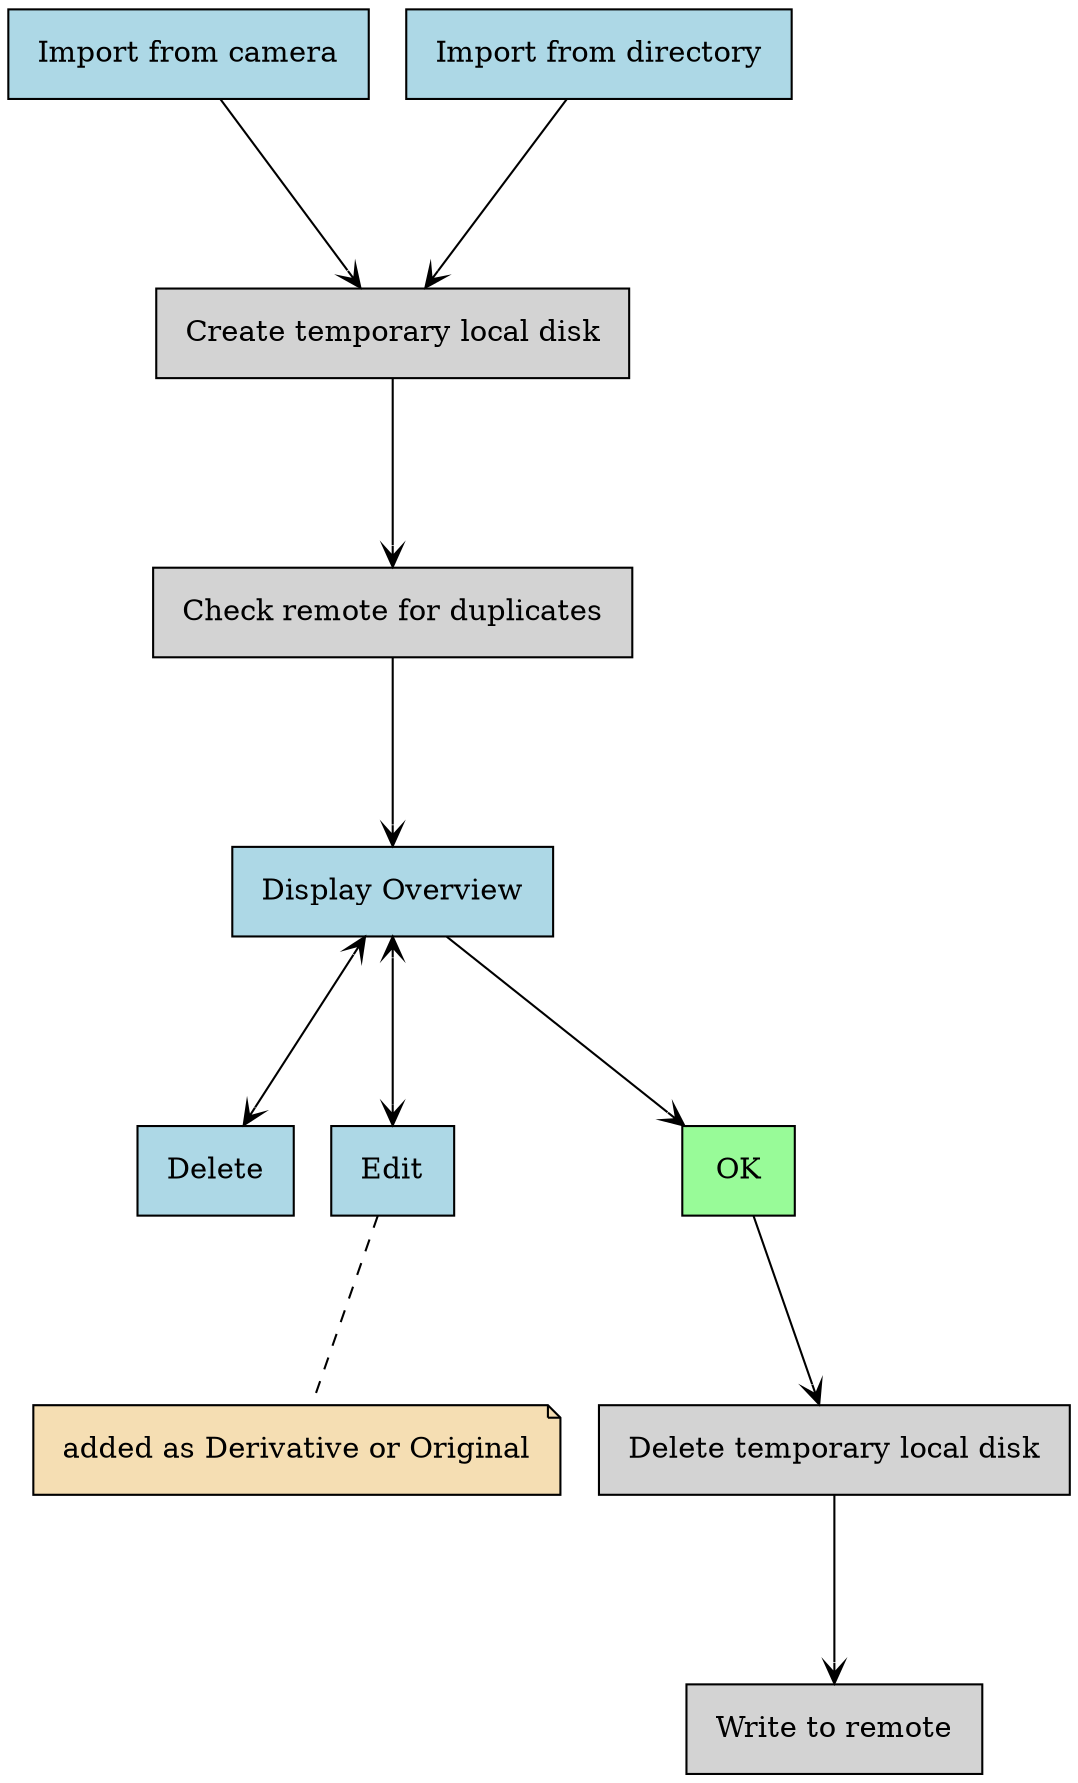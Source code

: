 digraph structs {
ranksep = "1.25";
rankdir = "LR";
peripheries = "0";
fontname = "Verdana";
fontsize = "10";
bgcolor = "transparent";
rankdir = "TD";
"Import from camera" [shape = "record", margin = ".2", style = "filled", fillcolor = "lightblue", label = "Import from camera"];
"Create temporary local disk" [shape = "record", margin = ".2", style = "filled", fillcolor = "lightgrey", label = "Create temporary local disk"];
"Check remote for duplicates" [shape = "record", margin = ".2", style = "filled", fillcolor = "lightgrey", label = "Check remote for duplicates"];
"Display Overview" [shape = "record", margin = ".2", style = "filled", fillcolor = "lightblue", label = "Display Overview"];
  "Import from camera" -> "Create temporary local disk" [dir = "both", arrowtail = "none", arrowhead = "vee", arrowsize = "1.0", minlen = "1.0", labelangle = "20", labeldistance = "2", labelfloat = "true"];
  "Create temporary local disk" -> "Check remote for duplicates" [dir = "both", arrowtail = "none", arrowhead = "vee", arrowsize = "1.0", minlen = "1.0", labelangle = "20", labeldistance = "2", labelfloat = "true"];
  "Check remote for duplicates" -> "Display Overview" [dir = "both", arrowtail = "none", arrowhead = "vee", arrowsize = "1.0", minlen = "1.0", labelangle = "20", labeldistance = "2", labelfloat = "true"];
"Import from directory" [shape = "record", margin = ".2", style = "filled", fillcolor = "lightblue", label = "Import from directory"];
  "Import from directory" -> "Create temporary local disk" [dir = "both", arrowtail = "none", arrowhead = "vee", arrowsize = "1.0", minlen = "1.0", labelangle = "20", labeldistance = "2", labelfloat = "true"];
Delete [shape = "record", margin = ".2", style = "filled", fillcolor = "lightblue", label = "Delete"];
  "Display Overview" -> Delete [dir = "both", arrowtail = "vee", arrowhead = "vee", arrowsize = "1.0", minlen = "1.0", labelangle = "20", labeldistance = "2", labelfloat = "true"];
Edit [shape = "record", margin = ".2", style = "filled", fillcolor = "lightblue", label = "Edit"];
  "Display Overview" -> Edit [dir = "both", arrowtail = "vee", arrowhead = "vee", arrowsize = "1.0", minlen = "1.0", labelangle = "20", labeldistance = "2", labelfloat = "true"];
OK [shape = "record", margin = ".2", style = "filled", fillcolor = "palegreen", label = "OK"];
"Delete temporary local disk" [shape = "record", margin = ".2", style = "filled", fillcolor = "lightgrey", label = "Delete temporary local disk"];
"Write to remote" [shape = "record", margin = ".2", style = "filled", fillcolor = "lightgrey", label = "Write to remote"];
  "Display Overview" -> OK [dir = "both", arrowtail = "none", arrowhead = "vee", arrowsize = "1.0", minlen = "1.0", labelangle = "20", labeldistance = "2", labelfloat = "true"];
  OK -> "Delete temporary local disk" [dir = "both", arrowtail = "none", arrowhead = "vee", arrowsize = "1.0", minlen = "1.0", labelangle = "20", labeldistance = "2", labelfloat = "true"];
  "Delete temporary local disk" -> "Write to remote" [dir = "both", arrowtail = "none", arrowhead = "vee", arrowsize = "1.0", minlen = "1.0", labelangle = "20", labeldistance = "2", labelfloat = "true"];
"added as Derivative or Original" [shape = "note", margin = ".2", style = "filled", fillcolor = "wheat", label = "added as Derivative or Original"];
  Edit -> "added as Derivative or Original" [dir = "both", arrowtail = "none", arrowhead = "none", arrowsize = "1.0", minlen = "1.0", labelangle = "20", labeldistance = "2", labelfloat = "true", style = "dashed"];
}
